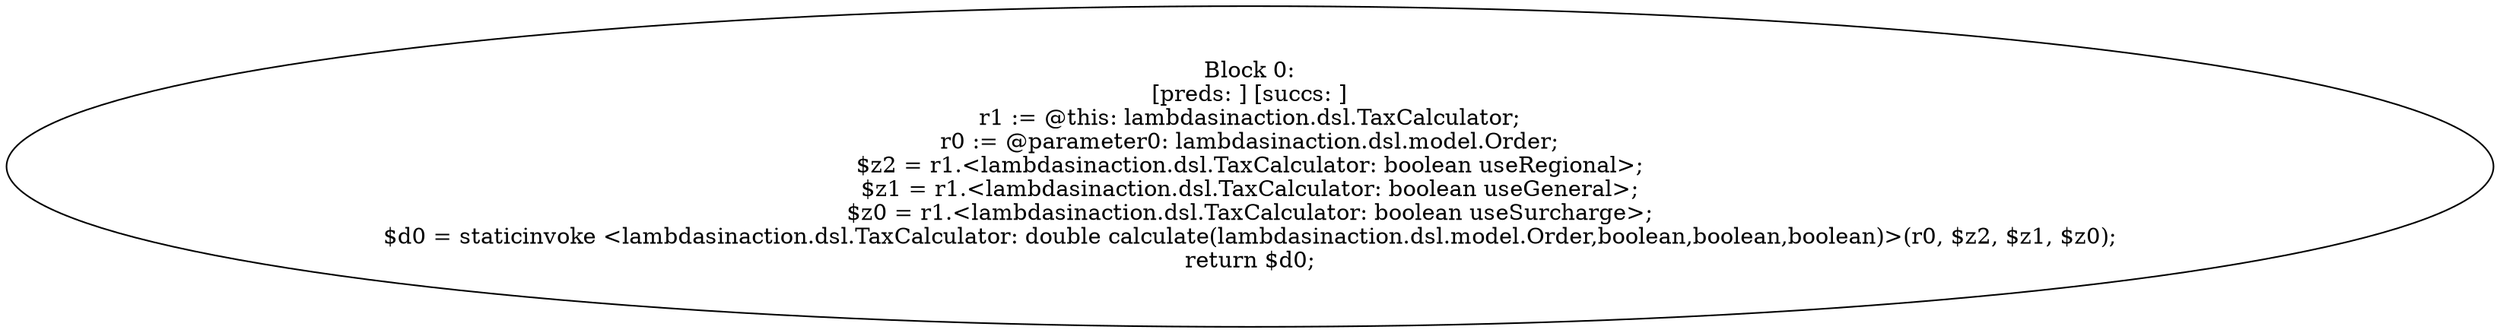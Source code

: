 digraph "unitGraph" {
    "Block 0:
[preds: ] [succs: ]
r1 := @this: lambdasinaction.dsl.TaxCalculator;
r0 := @parameter0: lambdasinaction.dsl.model.Order;
$z2 = r1.<lambdasinaction.dsl.TaxCalculator: boolean useRegional>;
$z1 = r1.<lambdasinaction.dsl.TaxCalculator: boolean useGeneral>;
$z0 = r1.<lambdasinaction.dsl.TaxCalculator: boolean useSurcharge>;
$d0 = staticinvoke <lambdasinaction.dsl.TaxCalculator: double calculate(lambdasinaction.dsl.model.Order,boolean,boolean,boolean)>(r0, $z2, $z1, $z0);
return $d0;
"
}
